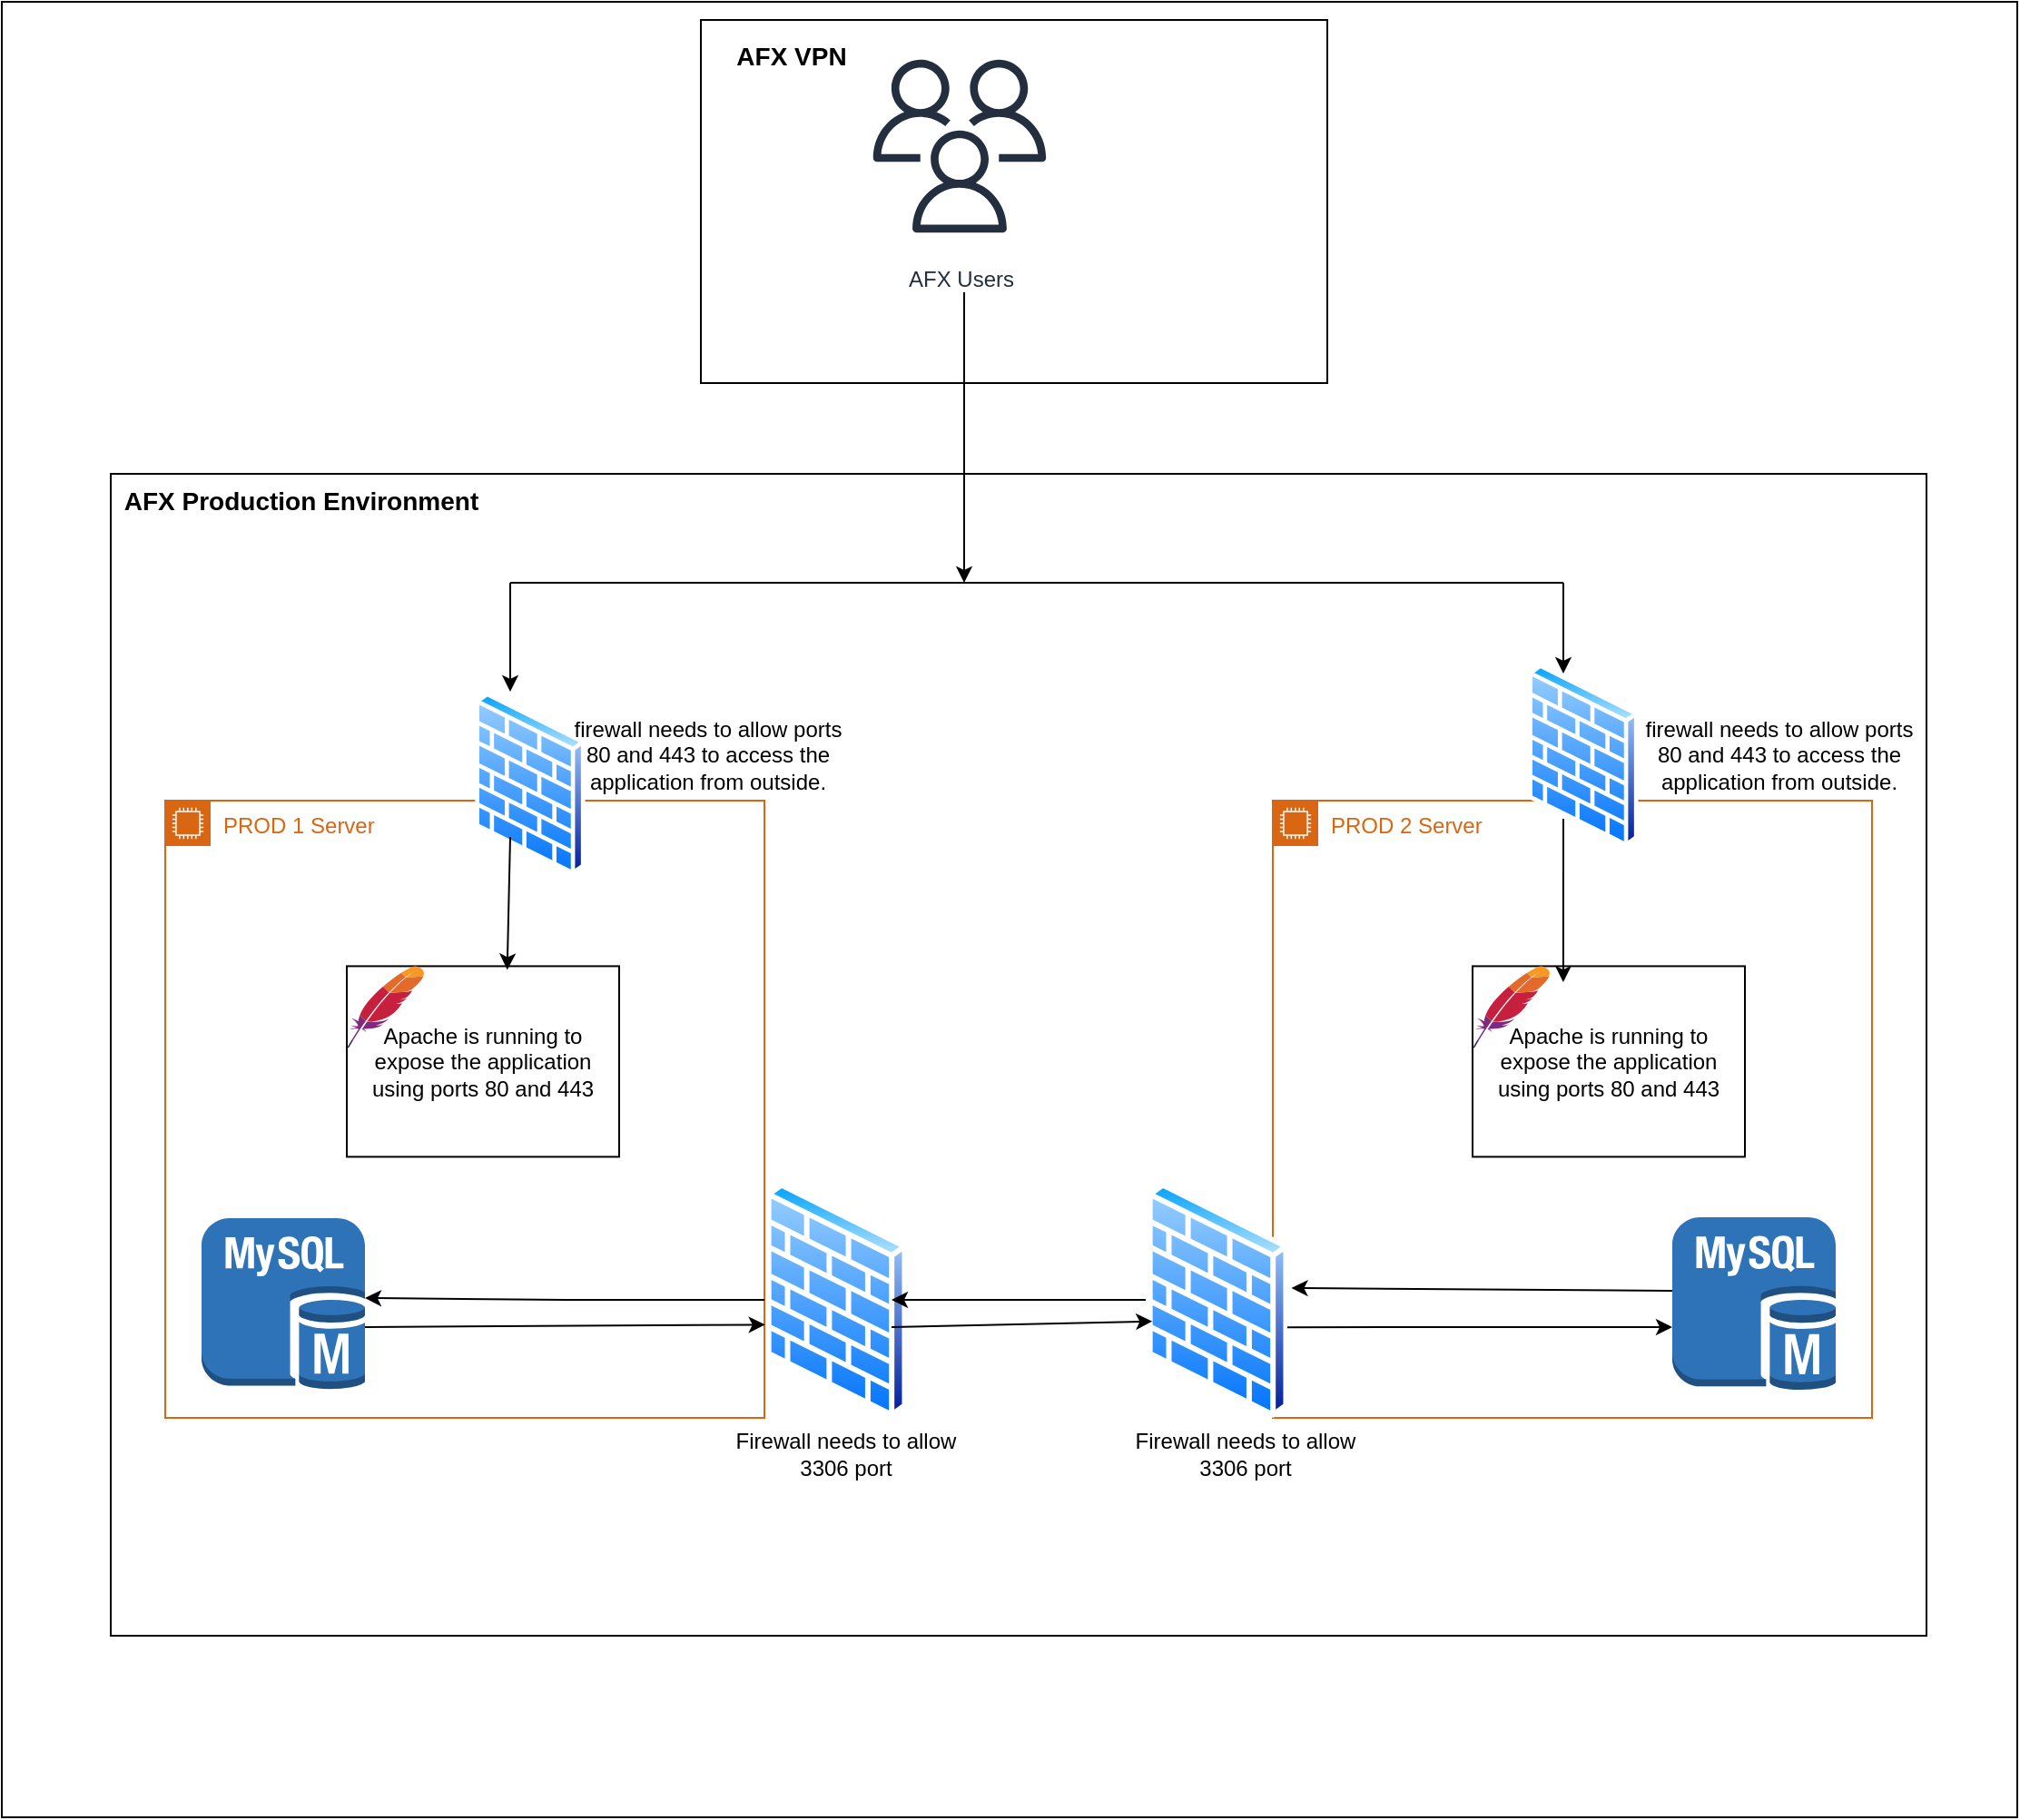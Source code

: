 <mxfile version="24.7.14">
  <diagram name="Page-1" id="GmY5U8yy-P_f_rLQDMQf">
    <mxGraphModel dx="1444" dy="811" grid="1" gridSize="10" guides="1" tooltips="1" connect="1" arrows="1" fold="1" page="1" pageScale="1" pageWidth="850" pageHeight="1100" math="0" shadow="0">
      <root>
        <mxCell id="0" />
        <mxCell id="1" parent="0" />
        <mxCell id="xsujtY2_DvGvpz-2QIMJ-5" value="" style="rounded=0;whiteSpace=wrap;html=1;" parent="1" vertex="1">
          <mxGeometry x="40" y="40" width="1110" height="1000" as="geometry" />
        </mxCell>
        <mxCell id="xsujtY2_DvGvpz-2QIMJ-6" value="" style="rounded=0;whiteSpace=wrap;html=1;" parent="1" vertex="1">
          <mxGeometry x="100" y="300" width="1000" height="640" as="geometry" />
        </mxCell>
        <mxCell id="xsujtY2_DvGvpz-2QIMJ-7" value="PROD 1 Server" style="points=[[0,0],[0.25,0],[0.5,0],[0.75,0],[1,0],[1,0.25],[1,0.5],[1,0.75],[1,1],[0.75,1],[0.5,1],[0.25,1],[0,1],[0,0.75],[0,0.5],[0,0.25]];outlineConnect=0;gradientColor=none;html=1;whiteSpace=wrap;fontSize=12;fontStyle=0;container=1;pointerEvents=0;collapsible=0;recursiveResize=0;shape=mxgraph.aws4.group;grIcon=mxgraph.aws4.group_ec2_instance_contents;strokeColor=#D86613;fillColor=none;verticalAlign=top;align=left;spacingLeft=30;fontColor=#D86613;dashed=0;" parent="1" vertex="1">
          <mxGeometry x="130" y="480" width="330" height="340" as="geometry" />
        </mxCell>
        <mxCell id="xsujtY2_DvGvpz-2QIMJ-9" value="" style="outlineConnect=0;dashed=0;verticalLabelPosition=bottom;verticalAlign=top;align=center;html=1;shape=mxgraph.aws3.mysql_db_instance;fillColor=#2E73B8;gradientColor=none;" parent="xsujtY2_DvGvpz-2QIMJ-7" vertex="1">
          <mxGeometry x="20" y="230" width="90" height="94.5" as="geometry" />
        </mxCell>
        <mxCell id="xsujtY2_DvGvpz-2QIMJ-22" value="" style="endArrow=classic;html=1;rounded=0;entryX=1.001;entryY=0.849;entryDx=0;entryDy=0;entryPerimeter=0;" parent="xsujtY2_DvGvpz-2QIMJ-7" target="xsujtY2_DvGvpz-2QIMJ-7" edge="1">
          <mxGeometry width="50" height="50" relative="1" as="geometry">
            <mxPoint x="110" y="290" as="sourcePoint" />
            <mxPoint x="160" y="240" as="targetPoint" />
          </mxGeometry>
        </mxCell>
        <mxCell id="xsujtY2_DvGvpz-2QIMJ-25" value="Apache is running to expose the application using ports 80 and 443" style="rounded=0;whiteSpace=wrap;html=1;" parent="xsujtY2_DvGvpz-2QIMJ-7" vertex="1">
          <mxGeometry x="100" y="91.2" width="150" height="105" as="geometry" />
        </mxCell>
        <mxCell id="xsujtY2_DvGvpz-2QIMJ-27" value="" style="dashed=0;outlineConnect=0;html=1;align=center;labelPosition=center;verticalLabelPosition=bottom;verticalAlign=top;shape=mxgraph.weblogos.apache" parent="xsujtY2_DvGvpz-2QIMJ-7" vertex="1">
          <mxGeometry x="100" y="91.2" width="42.6" height="45.2" as="geometry" />
        </mxCell>
        <mxCell id="xsujtY2_DvGvpz-2QIMJ-8" value="PROD 2 Server" style="points=[[0,0],[0.25,0],[0.5,0],[0.75,0],[1,0],[1,0.25],[1,0.5],[1,0.75],[1,1],[0.75,1],[0.5,1],[0.25,1],[0,1],[0,0.75],[0,0.5],[0,0.25]];outlineConnect=0;gradientColor=none;html=1;whiteSpace=wrap;fontSize=12;fontStyle=0;container=1;pointerEvents=0;collapsible=0;recursiveResize=0;shape=mxgraph.aws4.group;grIcon=mxgraph.aws4.group_ec2_instance_contents;strokeColor=#D86613;fillColor=none;verticalAlign=top;align=left;spacingLeft=30;fontColor=#D86613;dashed=0;" parent="1" vertex="1">
          <mxGeometry x="740" y="480" width="330" height="340" as="geometry" />
        </mxCell>
        <mxCell id="xsujtY2_DvGvpz-2QIMJ-10" value="" style="outlineConnect=0;dashed=0;verticalLabelPosition=bottom;verticalAlign=top;align=center;html=1;shape=mxgraph.aws3.mysql_db_instance;fillColor=#2E73B8;gradientColor=none;" parent="xsujtY2_DvGvpz-2QIMJ-8" vertex="1">
          <mxGeometry x="220" y="229.5" width="90" height="95.5" as="geometry" />
        </mxCell>
        <mxCell id="xsujtY2_DvGvpz-2QIMJ-16" value="" style="endArrow=classic;html=1;rounded=0;entryX=1.012;entryY=0.45;entryDx=0;entryDy=0;entryPerimeter=0;" parent="xsujtY2_DvGvpz-2QIMJ-8" target="xsujtY2_DvGvpz-2QIMJ-14" edge="1">
          <mxGeometry width="50" height="50" relative="1" as="geometry">
            <mxPoint x="220" y="270" as="sourcePoint" />
            <mxPoint y="270" as="targetPoint" />
          </mxGeometry>
        </mxCell>
        <mxCell id="xsujtY2_DvGvpz-2QIMJ-12" value="" style="image;aspect=fixed;perimeter=ellipsePerimeter;html=1;align=center;shadow=0;dashed=0;spacingTop=3;image=img/lib/active_directory/firewall.svg;" parent="1" vertex="1">
          <mxGeometry x="460" y="690" width="79.3" height="130" as="geometry" />
        </mxCell>
        <mxCell id="xsujtY2_DvGvpz-2QIMJ-13" value="Firewall needs to allow 3306 port" style="text;html=1;align=center;verticalAlign=middle;whiteSpace=wrap;rounded=0;" parent="1" vertex="1">
          <mxGeometry x="430" y="820" width="150" height="40" as="geometry" />
        </mxCell>
        <mxCell id="xsujtY2_DvGvpz-2QIMJ-14" value="" style="image;aspect=fixed;perimeter=ellipsePerimeter;html=1;align=center;shadow=0;dashed=0;spacingTop=3;image=img/lib/active_directory/firewall.svg;" parent="1" vertex="1">
          <mxGeometry x="670" y="690" width="79.3" height="130" as="geometry" />
        </mxCell>
        <mxCell id="xsujtY2_DvGvpz-2QIMJ-15" value="Firewall needs to allow 3306 port" style="text;html=1;align=center;verticalAlign=middle;whiteSpace=wrap;rounded=0;" parent="1" vertex="1">
          <mxGeometry x="650" y="820" width="150" height="40" as="geometry" />
        </mxCell>
        <mxCell id="xsujtY2_DvGvpz-2QIMJ-18" style="edgeStyle=orthogonalEdgeStyle;rounded=0;orthogonalLoop=1;jettySize=auto;html=1;" parent="1" source="xsujtY2_DvGvpz-2QIMJ-14" edge="1">
          <mxGeometry relative="1" as="geometry">
            <mxPoint x="530" y="755" as="targetPoint" />
          </mxGeometry>
        </mxCell>
        <mxCell id="xsujtY2_DvGvpz-2QIMJ-20" style="edgeStyle=orthogonalEdgeStyle;rounded=0;orthogonalLoop=1;jettySize=auto;html=1;" parent="1" source="xsujtY2_DvGvpz-2QIMJ-12" edge="1">
          <mxGeometry relative="1" as="geometry">
            <mxPoint x="240" y="754" as="targetPoint" />
          </mxGeometry>
        </mxCell>
        <mxCell id="xsujtY2_DvGvpz-2QIMJ-23" value="" style="endArrow=classic;html=1;rounded=0;entryX=0.046;entryY=0.591;entryDx=0;entryDy=0;entryPerimeter=0;" parent="1" target="xsujtY2_DvGvpz-2QIMJ-14" edge="1">
          <mxGeometry width="50" height="50" relative="1" as="geometry">
            <mxPoint x="530" y="770" as="sourcePoint" />
            <mxPoint x="580" y="720" as="targetPoint" />
          </mxGeometry>
        </mxCell>
        <mxCell id="xsujtY2_DvGvpz-2QIMJ-24" value="" style="endArrow=classic;html=1;rounded=0;exitX=0.983;exitY=0.616;exitDx=0;exitDy=0;exitPerimeter=0;" parent="1" source="xsujtY2_DvGvpz-2QIMJ-14" edge="1">
          <mxGeometry width="50" height="50" relative="1" as="geometry">
            <mxPoint x="750" y="770" as="sourcePoint" />
            <mxPoint x="960" y="770" as="targetPoint" />
          </mxGeometry>
        </mxCell>
        <mxCell id="xsujtY2_DvGvpz-2QIMJ-28" value="Apache is running to expose the application using ports 80 and 443" style="rounded=0;whiteSpace=wrap;html=1;" parent="1" vertex="1">
          <mxGeometry x="850" y="571.2" width="150" height="105" as="geometry" />
        </mxCell>
        <mxCell id="xsujtY2_DvGvpz-2QIMJ-29" value="" style="dashed=0;outlineConnect=0;html=1;align=center;labelPosition=center;verticalLabelPosition=bottom;verticalAlign=top;shape=mxgraph.weblogos.apache" parent="1" vertex="1">
          <mxGeometry x="850" y="571.2" width="42.6" height="45.2" as="geometry" />
        </mxCell>
        <mxCell id="xsujtY2_DvGvpz-2QIMJ-30" value="" style="image;aspect=fixed;perimeter=ellipsePerimeter;html=1;align=center;shadow=0;dashed=0;spacingTop=3;image=img/lib/active_directory/firewall.svg;" parent="1" vertex="1">
          <mxGeometry x="300" y="420" width="61.7" height="101.15" as="geometry" />
        </mxCell>
        <mxCell id="xsujtY2_DvGvpz-2QIMJ-31" value="firewall needs to allow ports 80 and 443 to access the application from outside." style="text;html=1;align=center;verticalAlign=middle;whiteSpace=wrap;rounded=0;" parent="1" vertex="1">
          <mxGeometry x="350" y="430" width="158" height="50" as="geometry" />
        </mxCell>
        <mxCell id="xsujtY2_DvGvpz-2QIMJ-32" value="" style="image;aspect=fixed;perimeter=ellipsePerimeter;html=1;align=center;shadow=0;dashed=0;spacingTop=3;image=img/lib/active_directory/firewall.svg;" parent="1" vertex="1">
          <mxGeometry x="880" y="404.43" width="61.7" height="101.15" as="geometry" />
        </mxCell>
        <mxCell id="xsujtY2_DvGvpz-2QIMJ-33" value="firewall needs to allow ports 80 and 443 to access the application from outside." style="text;html=1;align=center;verticalAlign=middle;whiteSpace=wrap;rounded=0;" parent="1" vertex="1">
          <mxGeometry x="940" y="430" width="158" height="50" as="geometry" />
        </mxCell>
        <mxCell id="xsujtY2_DvGvpz-2QIMJ-37" value="" style="endArrow=classic;html=1;rounded=0;entryX=0.589;entryY=0.019;entryDx=0;entryDy=0;entryPerimeter=0;" parent="1" target="xsujtY2_DvGvpz-2QIMJ-25" edge="1">
          <mxGeometry width="50" height="50" relative="1" as="geometry">
            <mxPoint x="320" y="500" as="sourcePoint" />
            <mxPoint x="370" y="450" as="targetPoint" />
          </mxGeometry>
        </mxCell>
        <mxCell id="xsujtY2_DvGvpz-2QIMJ-38" value="" style="endArrow=classic;html=1;rounded=0;entryX=0.333;entryY=0.084;entryDx=0;entryDy=0;entryPerimeter=0;" parent="1" target="xsujtY2_DvGvpz-2QIMJ-28" edge="1">
          <mxGeometry width="50" height="50" relative="1" as="geometry">
            <mxPoint x="900" y="490" as="sourcePoint" />
            <mxPoint x="950" y="440" as="targetPoint" />
          </mxGeometry>
        </mxCell>
        <mxCell id="xsujtY2_DvGvpz-2QIMJ-39" value="" style="endArrow=none;html=1;rounded=0;" parent="1" edge="1">
          <mxGeometry width="50" height="50" relative="1" as="geometry">
            <mxPoint x="900" y="360" as="sourcePoint" />
            <mxPoint x="320" y="360" as="targetPoint" />
          </mxGeometry>
        </mxCell>
        <mxCell id="xsujtY2_DvGvpz-2QIMJ-40" value="" style="endArrow=classic;html=1;rounded=0;" parent="1" edge="1">
          <mxGeometry width="50" height="50" relative="1" as="geometry">
            <mxPoint x="320" y="360" as="sourcePoint" />
            <mxPoint x="320" y="420" as="targetPoint" />
          </mxGeometry>
        </mxCell>
        <mxCell id="xsujtY2_DvGvpz-2QIMJ-42" value="" style="endArrow=classic;html=1;rounded=0;" parent="1" edge="1">
          <mxGeometry width="50" height="50" relative="1" as="geometry">
            <mxPoint x="900" y="360" as="sourcePoint" />
            <mxPoint x="900" y="410" as="targetPoint" />
          </mxGeometry>
        </mxCell>
        <mxCell id="xsujtY2_DvGvpz-2QIMJ-44" value="&lt;font style=&quot;font-size: 14px;&quot;&gt;&lt;b&gt;AFX Production Environment&lt;/b&gt;&lt;/font&gt;" style="text;html=1;align=center;verticalAlign=middle;whiteSpace=wrap;rounded=0;" parent="1" vertex="1">
          <mxGeometry x="70" y="300" width="270" height="30" as="geometry" />
        </mxCell>
        <mxCell id="mDgROTAUPEX-LycFD1ks-1" value="" style="rounded=0;whiteSpace=wrap;html=1;" vertex="1" parent="1">
          <mxGeometry x="425" y="50" width="345" height="200" as="geometry" />
        </mxCell>
        <mxCell id="mDgROTAUPEX-LycFD1ks-3" value="AFX Users" style="sketch=0;outlineConnect=0;fontColor=#232F3E;gradientColor=none;strokeColor=#232F3E;fillColor=#ffffff;dashed=0;verticalLabelPosition=bottom;verticalAlign=top;align=center;html=1;fontSize=12;fontStyle=0;aspect=fixed;shape=mxgraph.aws4.resourceIcon;resIcon=mxgraph.aws4.users;" vertex="1" parent="1">
          <mxGeometry x="508" y="60" width="119" height="119" as="geometry" />
        </mxCell>
        <mxCell id="mDgROTAUPEX-LycFD1ks-4" value="&lt;font style=&quot;font-size: 14px;&quot;&gt;&lt;b&gt;AFX VPN&lt;/b&gt;&lt;/font&gt;" style="text;html=1;align=center;verticalAlign=middle;whiteSpace=wrap;rounded=0;" vertex="1" parent="1">
          <mxGeometry x="430" y="50" width="90" height="40" as="geometry" />
        </mxCell>
        <mxCell id="mDgROTAUPEX-LycFD1ks-6" value="" style="endArrow=classic;html=1;rounded=0;" edge="1" parent="1">
          <mxGeometry width="50" height="50" relative="1" as="geometry">
            <mxPoint x="570" y="200" as="sourcePoint" />
            <mxPoint x="570" y="360" as="targetPoint" />
          </mxGeometry>
        </mxCell>
      </root>
    </mxGraphModel>
  </diagram>
</mxfile>
